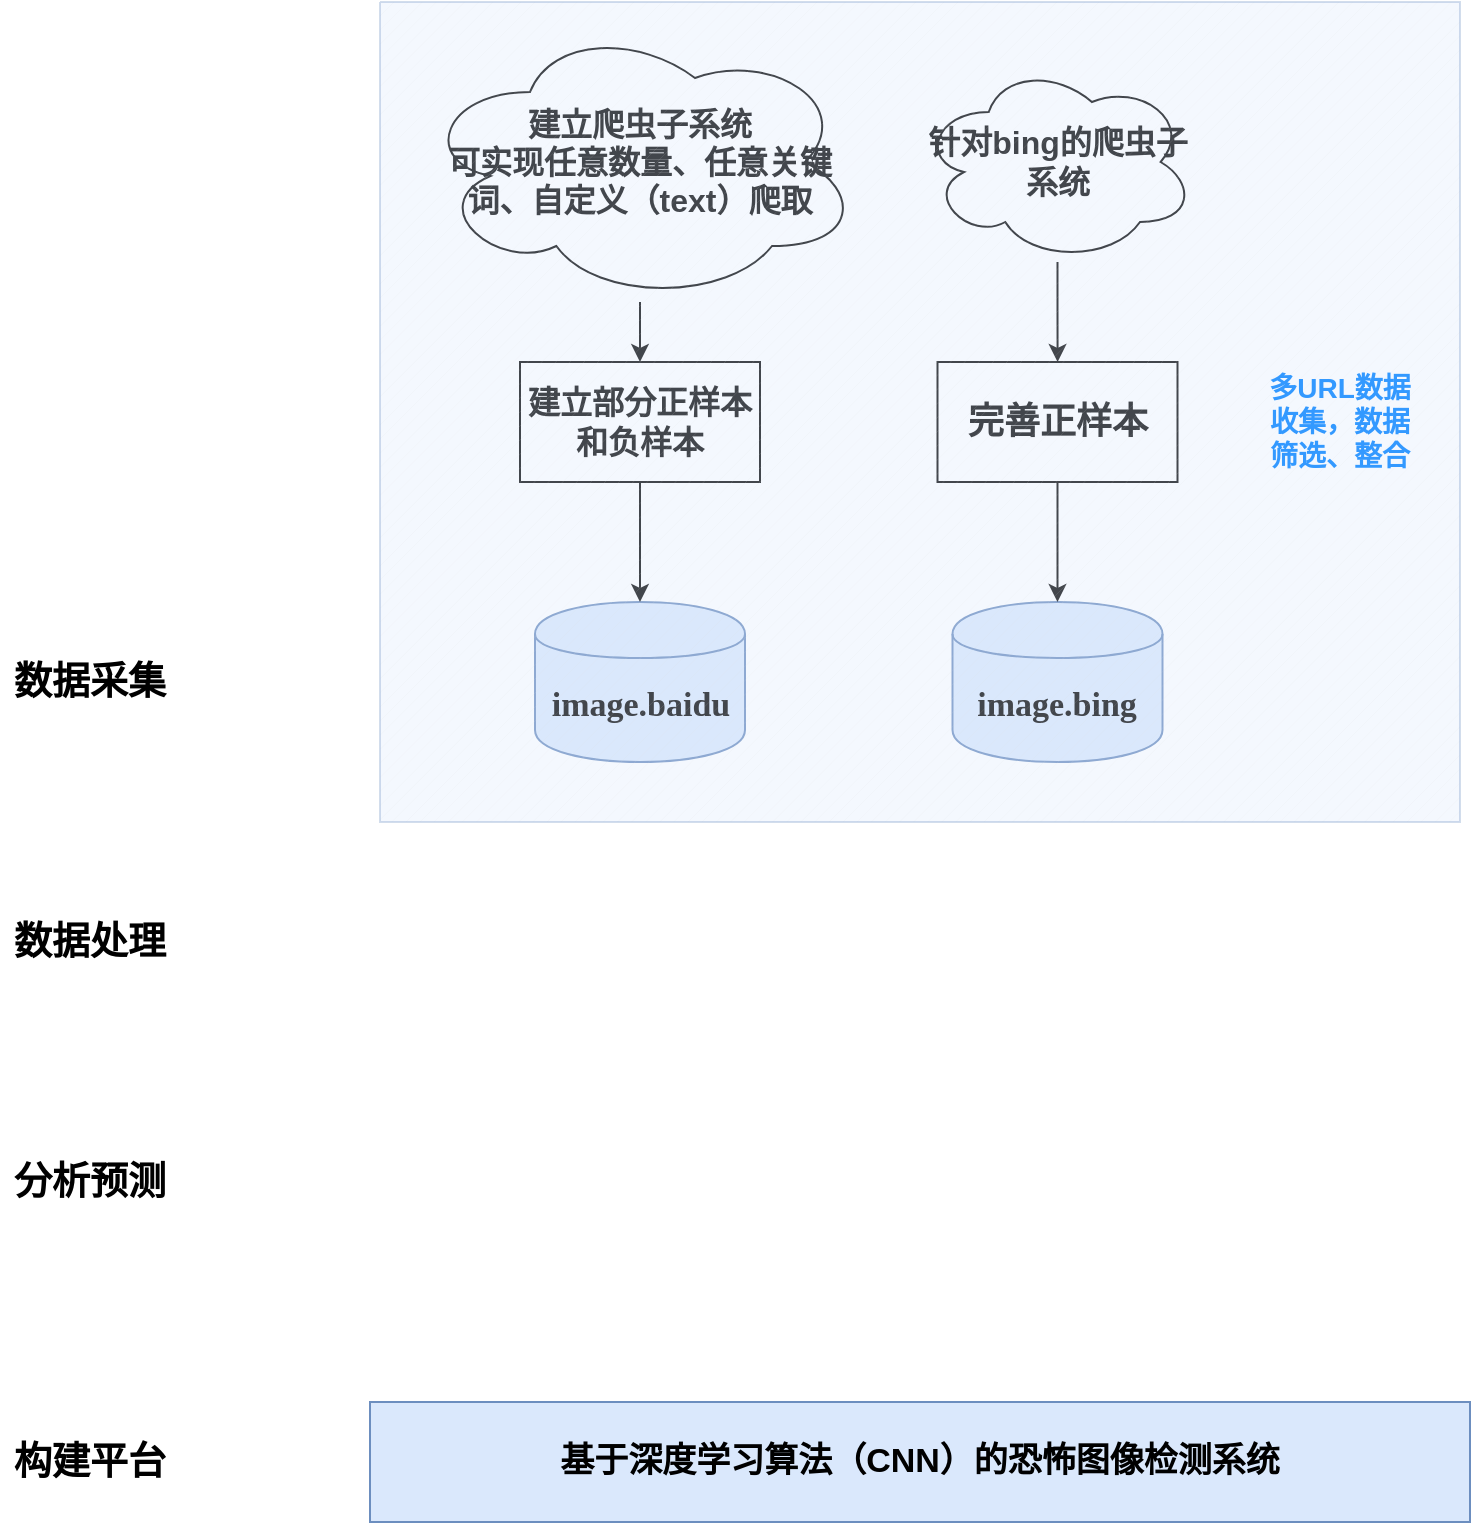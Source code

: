 <mxfile version="14.7.6" type="github">
  <diagram id="dScMs2zBb7mLNGke-dbV" name="Page-1">
    <mxGraphModel dx="831" dy="569" grid="1" gridSize="10" guides="1" tooltips="1" connect="1" arrows="1" fold="1" page="1" pageScale="1" pageWidth="3300" pageHeight="4681" math="0" shadow="0">
      <root>
        <mxCell id="0" />
        <mxCell id="1" parent="0" />
        <mxCell id="M_-nVYk5QFR-SrDHzi03-1" value="&lt;font style=&quot;font-size: 19px&quot;&gt;&lt;b&gt;数据采集&lt;/b&gt;&lt;/font&gt;" style="text;html=1;strokeColor=none;fillColor=none;align=center;verticalAlign=middle;whiteSpace=wrap;rounded=0;" vertex="1" parent="1">
          <mxGeometry x="50" y="370" width="90" height="20" as="geometry" />
        </mxCell>
        <mxCell id="M_-nVYk5QFR-SrDHzi03-2" value="&lt;b&gt;&lt;font face=&quot;Comic Sans MS&quot; style=&quot;font-size: 17px&quot;&gt;image.baidu&lt;/font&gt;&lt;/b&gt;" style="shape=cylinder;whiteSpace=wrap;html=1;boundedLbl=1;backgroundOutline=1;fillColor=#dae8fc;strokeColor=#6c8ebf;" vertex="1" parent="1">
          <mxGeometry x="317.5" y="340" width="105" height="80" as="geometry" />
        </mxCell>
        <mxCell id="M_-nVYk5QFR-SrDHzi03-4" value="&lt;b&gt;&lt;font face=&quot;Comic Sans MS&quot; style=&quot;font-size: 17px&quot;&gt;image.bing&lt;/font&gt;&lt;/b&gt;" style="shape=cylinder;whiteSpace=wrap;html=1;boundedLbl=1;backgroundOutline=1;fillColor=#dae8fc;strokeColor=#6c8ebf;" vertex="1" parent="1">
          <mxGeometry x="526.25" y="340" width="105" height="80" as="geometry" />
        </mxCell>
        <mxCell id="M_-nVYk5QFR-SrDHzi03-5" value="&lt;font style=&quot;font-size: 19px&quot;&gt;&lt;b&gt;数据处理&lt;/b&gt;&lt;/font&gt;" style="text;html=1;strokeColor=none;fillColor=none;align=center;verticalAlign=middle;whiteSpace=wrap;rounded=0;" vertex="1" parent="1">
          <mxGeometry x="50" y="500" width="90" height="20" as="geometry" />
        </mxCell>
        <mxCell id="M_-nVYk5QFR-SrDHzi03-9" value="" style="edgeStyle=orthogonalEdgeStyle;rounded=0;orthogonalLoop=1;jettySize=auto;html=1;" edge="1" parent="1" source="M_-nVYk5QFR-SrDHzi03-6" target="M_-nVYk5QFR-SrDHzi03-8">
          <mxGeometry relative="1" as="geometry" />
        </mxCell>
        <mxCell id="M_-nVYk5QFR-SrDHzi03-6" value="&lt;font style=&quot;font-size: 16px&quot;&gt;&lt;b&gt;建立爬虫子系统&lt;br&gt;可实现任意数量、任意关键词、自定义（text）爬取&lt;/b&gt;&lt;/font&gt;" style="ellipse;shape=cloud;whiteSpace=wrap;html=1;" vertex="1" parent="1">
          <mxGeometry x="260" y="50" width="220" height="140" as="geometry" />
        </mxCell>
        <mxCell id="M_-nVYk5QFR-SrDHzi03-10" value="" style="edgeStyle=orthogonalEdgeStyle;rounded=0;orthogonalLoop=1;jettySize=auto;html=1;" edge="1" parent="1" source="M_-nVYk5QFR-SrDHzi03-8" target="M_-nVYk5QFR-SrDHzi03-2">
          <mxGeometry relative="1" as="geometry" />
        </mxCell>
        <mxCell id="M_-nVYk5QFR-SrDHzi03-8" value="&lt;b&gt;&lt;font style=&quot;font-size: 16px&quot;&gt;建立部分正样本和负样本&lt;/font&gt;&lt;/b&gt;" style="rounded=0;whiteSpace=wrap;html=1;" vertex="1" parent="1">
          <mxGeometry x="310" y="220" width="120" height="60" as="geometry" />
        </mxCell>
        <mxCell id="M_-nVYk5QFR-SrDHzi03-13" value="" style="edgeStyle=orthogonalEdgeStyle;rounded=0;orthogonalLoop=1;jettySize=auto;html=1;" edge="1" parent="1" source="M_-nVYk5QFR-SrDHzi03-11" target="M_-nVYk5QFR-SrDHzi03-12">
          <mxGeometry relative="1" as="geometry" />
        </mxCell>
        <mxCell id="M_-nVYk5QFR-SrDHzi03-11" value="&lt;b&gt;&lt;font style=&quot;font-size: 16px&quot;&gt;针对bing的爬虫子系统&lt;/font&gt;&lt;/b&gt;" style="ellipse;shape=cloud;whiteSpace=wrap;html=1;" vertex="1" parent="1">
          <mxGeometry x="510" y="70" width="137.5" height="100" as="geometry" />
        </mxCell>
        <mxCell id="M_-nVYk5QFR-SrDHzi03-14" value="" style="edgeStyle=orthogonalEdgeStyle;rounded=0;orthogonalLoop=1;jettySize=auto;html=1;" edge="1" parent="1" source="M_-nVYk5QFR-SrDHzi03-12" target="M_-nVYk5QFR-SrDHzi03-4">
          <mxGeometry relative="1" as="geometry" />
        </mxCell>
        <mxCell id="M_-nVYk5QFR-SrDHzi03-12" value="&lt;b&gt;&lt;font style=&quot;font-size: 18px&quot;&gt;完善正样本&lt;/font&gt;&lt;/b&gt;" style="whiteSpace=wrap;html=1;" vertex="1" parent="1">
          <mxGeometry x="518.75" y="220" width="120" height="60" as="geometry" />
        </mxCell>
        <mxCell id="M_-nVYk5QFR-SrDHzi03-16" value="" style="verticalLabelPosition=bottom;verticalAlign=top;html=1;shape=mxgraph.basic.patternFillRect;fillStyle=diag;step=5;fillStrokeWidth=0.2;fillStrokeColor=#dddddd;opacity=30;fillColor=#dae8fc;strokeColor=#6c8ebf;" vertex="1" parent="1">
          <mxGeometry x="240" y="40" width="540" height="410" as="geometry" />
        </mxCell>
        <mxCell id="M_-nVYk5QFR-SrDHzi03-17" value="&lt;b&gt;&lt;font style=&quot;font-size: 14px&quot; color=&quot;#3399ff&quot;&gt;多URL数据收集，数据筛选、整合&lt;/font&gt;&lt;/b&gt;" style="text;html=1;strokeColor=none;fillColor=none;align=center;verticalAlign=middle;whiteSpace=wrap;rounded=0;opacity=30;" vertex="1" parent="1">
          <mxGeometry x="680" y="205" width="80" height="90" as="geometry" />
        </mxCell>
        <mxCell id="M_-nVYk5QFR-SrDHzi03-18" value="&lt;font style=&quot;font-size: 19px&quot;&gt;&lt;b&gt;分析预测&lt;/b&gt;&lt;/font&gt;" style="text;html=1;strokeColor=none;fillColor=none;align=center;verticalAlign=middle;whiteSpace=wrap;rounded=0;" vertex="1" parent="1">
          <mxGeometry x="50" y="620" width="90" height="20" as="geometry" />
        </mxCell>
        <mxCell id="M_-nVYk5QFR-SrDHzi03-19" value="&lt;font style=&quot;font-size: 19px&quot;&gt;&lt;b&gt;构建平台&lt;/b&gt;&lt;/font&gt;" style="text;html=1;strokeColor=none;fillColor=none;align=center;verticalAlign=middle;whiteSpace=wrap;rounded=0;" vertex="1" parent="1">
          <mxGeometry x="50" y="760" width="90" height="20" as="geometry" />
        </mxCell>
        <mxCell id="M_-nVYk5QFR-SrDHzi03-20" value="&lt;b&gt;&lt;font style=&quot;font-size: 17px&quot;&gt;基于深度学习算法（CNN）的恐怖图像检测系统&lt;/font&gt;&lt;/b&gt;" style="rounded=0;whiteSpace=wrap;html=1;strokeColor=#6c8ebf;fillColor=#dae8fc;" vertex="1" parent="1">
          <mxGeometry x="235" y="740" width="550" height="60" as="geometry" />
        </mxCell>
      </root>
    </mxGraphModel>
  </diagram>
</mxfile>
